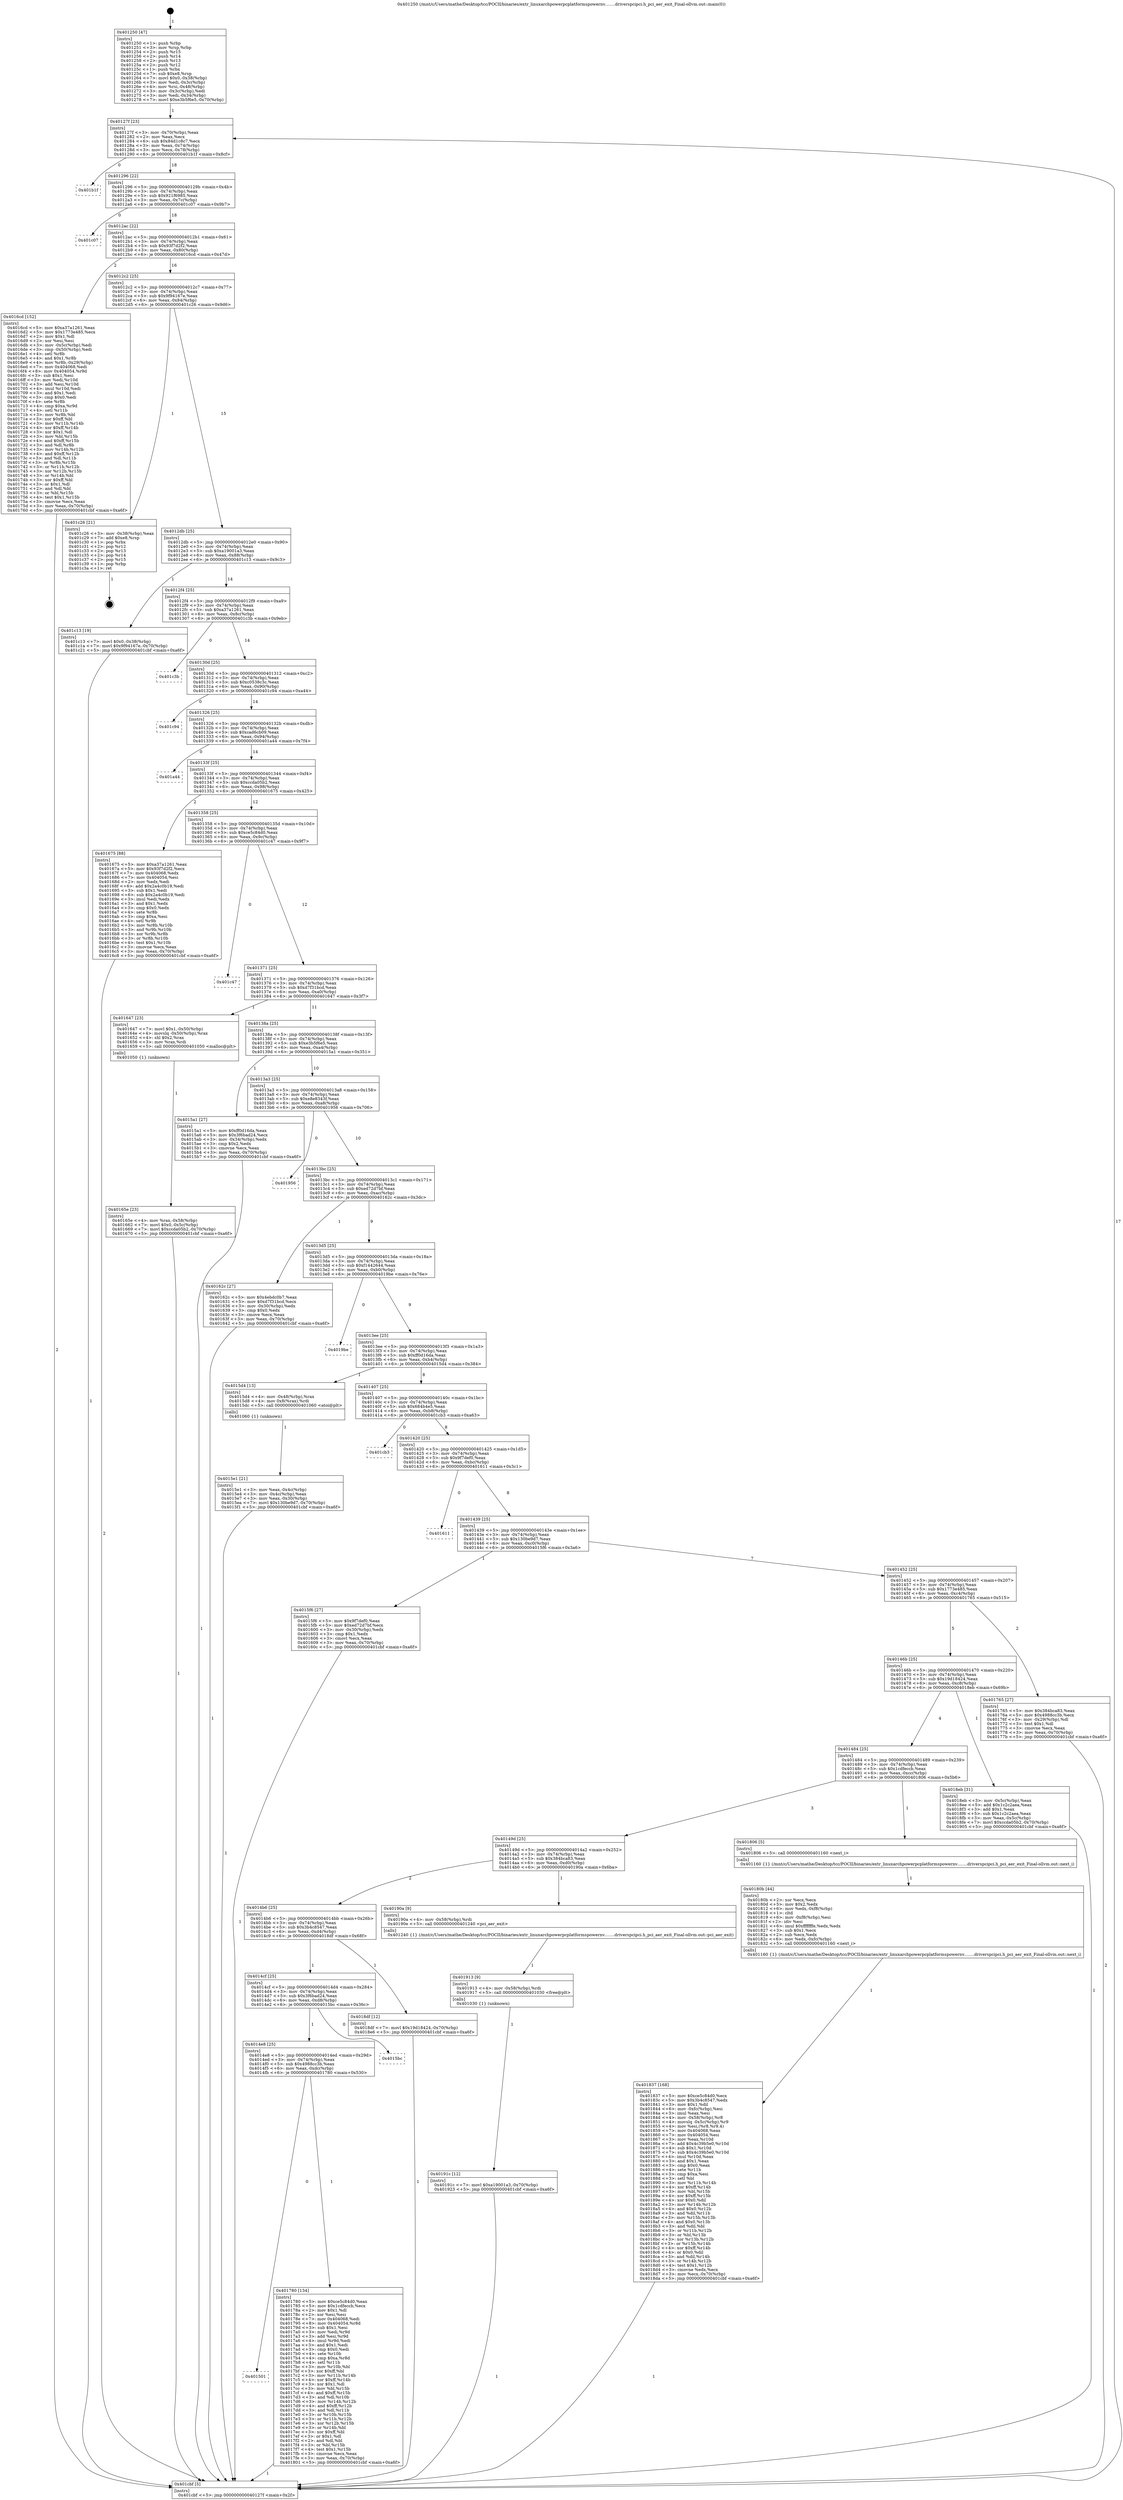 digraph "0x401250" {
  label = "0x401250 (/mnt/c/Users/mathe/Desktop/tcc/POCII/binaries/extr_linuxarchpowerpcplatformspowernv........driverspcipci.h_pci_aer_exit_Final-ollvm.out::main(0))"
  labelloc = "t"
  node[shape=record]

  Entry [label="",width=0.3,height=0.3,shape=circle,fillcolor=black,style=filled]
  "0x40127f" [label="{
     0x40127f [23]\l
     | [instrs]\l
     &nbsp;&nbsp;0x40127f \<+3\>: mov -0x70(%rbp),%eax\l
     &nbsp;&nbsp;0x401282 \<+2\>: mov %eax,%ecx\l
     &nbsp;&nbsp;0x401284 \<+6\>: sub $0x84d1c8c7,%ecx\l
     &nbsp;&nbsp;0x40128a \<+3\>: mov %eax,-0x74(%rbp)\l
     &nbsp;&nbsp;0x40128d \<+3\>: mov %ecx,-0x78(%rbp)\l
     &nbsp;&nbsp;0x401290 \<+6\>: je 0000000000401b1f \<main+0x8cf\>\l
  }"]
  "0x401b1f" [label="{
     0x401b1f\l
  }", style=dashed]
  "0x401296" [label="{
     0x401296 [22]\l
     | [instrs]\l
     &nbsp;&nbsp;0x401296 \<+5\>: jmp 000000000040129b \<main+0x4b\>\l
     &nbsp;&nbsp;0x40129b \<+3\>: mov -0x74(%rbp),%eax\l
     &nbsp;&nbsp;0x40129e \<+5\>: sub $0x921f6985,%eax\l
     &nbsp;&nbsp;0x4012a3 \<+3\>: mov %eax,-0x7c(%rbp)\l
     &nbsp;&nbsp;0x4012a6 \<+6\>: je 0000000000401c07 \<main+0x9b7\>\l
  }"]
  Exit [label="",width=0.3,height=0.3,shape=circle,fillcolor=black,style=filled,peripheries=2]
  "0x401c07" [label="{
     0x401c07\l
  }", style=dashed]
  "0x4012ac" [label="{
     0x4012ac [22]\l
     | [instrs]\l
     &nbsp;&nbsp;0x4012ac \<+5\>: jmp 00000000004012b1 \<main+0x61\>\l
     &nbsp;&nbsp;0x4012b1 \<+3\>: mov -0x74(%rbp),%eax\l
     &nbsp;&nbsp;0x4012b4 \<+5\>: sub $0x93f7d2f2,%eax\l
     &nbsp;&nbsp;0x4012b9 \<+3\>: mov %eax,-0x80(%rbp)\l
     &nbsp;&nbsp;0x4012bc \<+6\>: je 00000000004016cd \<main+0x47d\>\l
  }"]
  "0x40191c" [label="{
     0x40191c [12]\l
     | [instrs]\l
     &nbsp;&nbsp;0x40191c \<+7\>: movl $0xa19001a3,-0x70(%rbp)\l
     &nbsp;&nbsp;0x401923 \<+5\>: jmp 0000000000401cbf \<main+0xa6f\>\l
  }"]
  "0x4016cd" [label="{
     0x4016cd [152]\l
     | [instrs]\l
     &nbsp;&nbsp;0x4016cd \<+5\>: mov $0xa37a1261,%eax\l
     &nbsp;&nbsp;0x4016d2 \<+5\>: mov $0x1773e485,%ecx\l
     &nbsp;&nbsp;0x4016d7 \<+2\>: mov $0x1,%dl\l
     &nbsp;&nbsp;0x4016d9 \<+2\>: xor %esi,%esi\l
     &nbsp;&nbsp;0x4016db \<+3\>: mov -0x5c(%rbp),%edi\l
     &nbsp;&nbsp;0x4016de \<+3\>: cmp -0x50(%rbp),%edi\l
     &nbsp;&nbsp;0x4016e1 \<+4\>: setl %r8b\l
     &nbsp;&nbsp;0x4016e5 \<+4\>: and $0x1,%r8b\l
     &nbsp;&nbsp;0x4016e9 \<+4\>: mov %r8b,-0x29(%rbp)\l
     &nbsp;&nbsp;0x4016ed \<+7\>: mov 0x404068,%edi\l
     &nbsp;&nbsp;0x4016f4 \<+8\>: mov 0x404054,%r9d\l
     &nbsp;&nbsp;0x4016fc \<+3\>: sub $0x1,%esi\l
     &nbsp;&nbsp;0x4016ff \<+3\>: mov %edi,%r10d\l
     &nbsp;&nbsp;0x401702 \<+3\>: add %esi,%r10d\l
     &nbsp;&nbsp;0x401705 \<+4\>: imul %r10d,%edi\l
     &nbsp;&nbsp;0x401709 \<+3\>: and $0x1,%edi\l
     &nbsp;&nbsp;0x40170c \<+3\>: cmp $0x0,%edi\l
     &nbsp;&nbsp;0x40170f \<+4\>: sete %r8b\l
     &nbsp;&nbsp;0x401713 \<+4\>: cmp $0xa,%r9d\l
     &nbsp;&nbsp;0x401717 \<+4\>: setl %r11b\l
     &nbsp;&nbsp;0x40171b \<+3\>: mov %r8b,%bl\l
     &nbsp;&nbsp;0x40171e \<+3\>: xor $0xff,%bl\l
     &nbsp;&nbsp;0x401721 \<+3\>: mov %r11b,%r14b\l
     &nbsp;&nbsp;0x401724 \<+4\>: xor $0xff,%r14b\l
     &nbsp;&nbsp;0x401728 \<+3\>: xor $0x1,%dl\l
     &nbsp;&nbsp;0x40172b \<+3\>: mov %bl,%r15b\l
     &nbsp;&nbsp;0x40172e \<+4\>: and $0xff,%r15b\l
     &nbsp;&nbsp;0x401732 \<+3\>: and %dl,%r8b\l
     &nbsp;&nbsp;0x401735 \<+3\>: mov %r14b,%r12b\l
     &nbsp;&nbsp;0x401738 \<+4\>: and $0xff,%r12b\l
     &nbsp;&nbsp;0x40173c \<+3\>: and %dl,%r11b\l
     &nbsp;&nbsp;0x40173f \<+3\>: or %r8b,%r15b\l
     &nbsp;&nbsp;0x401742 \<+3\>: or %r11b,%r12b\l
     &nbsp;&nbsp;0x401745 \<+3\>: xor %r12b,%r15b\l
     &nbsp;&nbsp;0x401748 \<+3\>: or %r14b,%bl\l
     &nbsp;&nbsp;0x40174b \<+3\>: xor $0xff,%bl\l
     &nbsp;&nbsp;0x40174e \<+3\>: or $0x1,%dl\l
     &nbsp;&nbsp;0x401751 \<+2\>: and %dl,%bl\l
     &nbsp;&nbsp;0x401753 \<+3\>: or %bl,%r15b\l
     &nbsp;&nbsp;0x401756 \<+4\>: test $0x1,%r15b\l
     &nbsp;&nbsp;0x40175a \<+3\>: cmovne %ecx,%eax\l
     &nbsp;&nbsp;0x40175d \<+3\>: mov %eax,-0x70(%rbp)\l
     &nbsp;&nbsp;0x401760 \<+5\>: jmp 0000000000401cbf \<main+0xa6f\>\l
  }"]
  "0x4012c2" [label="{
     0x4012c2 [25]\l
     | [instrs]\l
     &nbsp;&nbsp;0x4012c2 \<+5\>: jmp 00000000004012c7 \<main+0x77\>\l
     &nbsp;&nbsp;0x4012c7 \<+3\>: mov -0x74(%rbp),%eax\l
     &nbsp;&nbsp;0x4012ca \<+5\>: sub $0x9f94167e,%eax\l
     &nbsp;&nbsp;0x4012cf \<+6\>: mov %eax,-0x84(%rbp)\l
     &nbsp;&nbsp;0x4012d5 \<+6\>: je 0000000000401c26 \<main+0x9d6\>\l
  }"]
  "0x401913" [label="{
     0x401913 [9]\l
     | [instrs]\l
     &nbsp;&nbsp;0x401913 \<+4\>: mov -0x58(%rbp),%rdi\l
     &nbsp;&nbsp;0x401917 \<+5\>: call 0000000000401030 \<free@plt\>\l
     | [calls]\l
     &nbsp;&nbsp;0x401030 \{1\} (unknown)\l
  }"]
  "0x401c26" [label="{
     0x401c26 [21]\l
     | [instrs]\l
     &nbsp;&nbsp;0x401c26 \<+3\>: mov -0x38(%rbp),%eax\l
     &nbsp;&nbsp;0x401c29 \<+7\>: add $0xe8,%rsp\l
     &nbsp;&nbsp;0x401c30 \<+1\>: pop %rbx\l
     &nbsp;&nbsp;0x401c31 \<+2\>: pop %r12\l
     &nbsp;&nbsp;0x401c33 \<+2\>: pop %r13\l
     &nbsp;&nbsp;0x401c35 \<+2\>: pop %r14\l
     &nbsp;&nbsp;0x401c37 \<+2\>: pop %r15\l
     &nbsp;&nbsp;0x401c39 \<+1\>: pop %rbp\l
     &nbsp;&nbsp;0x401c3a \<+1\>: ret\l
  }"]
  "0x4012db" [label="{
     0x4012db [25]\l
     | [instrs]\l
     &nbsp;&nbsp;0x4012db \<+5\>: jmp 00000000004012e0 \<main+0x90\>\l
     &nbsp;&nbsp;0x4012e0 \<+3\>: mov -0x74(%rbp),%eax\l
     &nbsp;&nbsp;0x4012e3 \<+5\>: sub $0xa19001a3,%eax\l
     &nbsp;&nbsp;0x4012e8 \<+6\>: mov %eax,-0x88(%rbp)\l
     &nbsp;&nbsp;0x4012ee \<+6\>: je 0000000000401c13 \<main+0x9c3\>\l
  }"]
  "0x401837" [label="{
     0x401837 [168]\l
     | [instrs]\l
     &nbsp;&nbsp;0x401837 \<+5\>: mov $0xce5c84d0,%ecx\l
     &nbsp;&nbsp;0x40183c \<+5\>: mov $0x3b4c8547,%edx\l
     &nbsp;&nbsp;0x401841 \<+3\>: mov $0x1,%dil\l
     &nbsp;&nbsp;0x401844 \<+6\>: mov -0xfc(%rbp),%esi\l
     &nbsp;&nbsp;0x40184a \<+3\>: imul %eax,%esi\l
     &nbsp;&nbsp;0x40184d \<+4\>: mov -0x58(%rbp),%r8\l
     &nbsp;&nbsp;0x401851 \<+4\>: movslq -0x5c(%rbp),%r9\l
     &nbsp;&nbsp;0x401855 \<+4\>: mov %esi,(%r8,%r9,4)\l
     &nbsp;&nbsp;0x401859 \<+7\>: mov 0x404068,%eax\l
     &nbsp;&nbsp;0x401860 \<+7\>: mov 0x404054,%esi\l
     &nbsp;&nbsp;0x401867 \<+3\>: mov %eax,%r10d\l
     &nbsp;&nbsp;0x40186a \<+7\>: add $0x4c39b5e0,%r10d\l
     &nbsp;&nbsp;0x401871 \<+4\>: sub $0x1,%r10d\l
     &nbsp;&nbsp;0x401875 \<+7\>: sub $0x4c39b5e0,%r10d\l
     &nbsp;&nbsp;0x40187c \<+4\>: imul %r10d,%eax\l
     &nbsp;&nbsp;0x401880 \<+3\>: and $0x1,%eax\l
     &nbsp;&nbsp;0x401883 \<+3\>: cmp $0x0,%eax\l
     &nbsp;&nbsp;0x401886 \<+4\>: sete %r11b\l
     &nbsp;&nbsp;0x40188a \<+3\>: cmp $0xa,%esi\l
     &nbsp;&nbsp;0x40188d \<+3\>: setl %bl\l
     &nbsp;&nbsp;0x401890 \<+3\>: mov %r11b,%r14b\l
     &nbsp;&nbsp;0x401893 \<+4\>: xor $0xff,%r14b\l
     &nbsp;&nbsp;0x401897 \<+3\>: mov %bl,%r15b\l
     &nbsp;&nbsp;0x40189a \<+4\>: xor $0xff,%r15b\l
     &nbsp;&nbsp;0x40189e \<+4\>: xor $0x0,%dil\l
     &nbsp;&nbsp;0x4018a2 \<+3\>: mov %r14b,%r12b\l
     &nbsp;&nbsp;0x4018a5 \<+4\>: and $0x0,%r12b\l
     &nbsp;&nbsp;0x4018a9 \<+3\>: and %dil,%r11b\l
     &nbsp;&nbsp;0x4018ac \<+3\>: mov %r15b,%r13b\l
     &nbsp;&nbsp;0x4018af \<+4\>: and $0x0,%r13b\l
     &nbsp;&nbsp;0x4018b3 \<+3\>: and %dil,%bl\l
     &nbsp;&nbsp;0x4018b6 \<+3\>: or %r11b,%r12b\l
     &nbsp;&nbsp;0x4018b9 \<+3\>: or %bl,%r13b\l
     &nbsp;&nbsp;0x4018bc \<+3\>: xor %r13b,%r12b\l
     &nbsp;&nbsp;0x4018bf \<+3\>: or %r15b,%r14b\l
     &nbsp;&nbsp;0x4018c2 \<+4\>: xor $0xff,%r14b\l
     &nbsp;&nbsp;0x4018c6 \<+4\>: or $0x0,%dil\l
     &nbsp;&nbsp;0x4018ca \<+3\>: and %dil,%r14b\l
     &nbsp;&nbsp;0x4018cd \<+3\>: or %r14b,%r12b\l
     &nbsp;&nbsp;0x4018d0 \<+4\>: test $0x1,%r12b\l
     &nbsp;&nbsp;0x4018d4 \<+3\>: cmovne %edx,%ecx\l
     &nbsp;&nbsp;0x4018d7 \<+3\>: mov %ecx,-0x70(%rbp)\l
     &nbsp;&nbsp;0x4018da \<+5\>: jmp 0000000000401cbf \<main+0xa6f\>\l
  }"]
  "0x401c13" [label="{
     0x401c13 [19]\l
     | [instrs]\l
     &nbsp;&nbsp;0x401c13 \<+7\>: movl $0x0,-0x38(%rbp)\l
     &nbsp;&nbsp;0x401c1a \<+7\>: movl $0x9f94167e,-0x70(%rbp)\l
     &nbsp;&nbsp;0x401c21 \<+5\>: jmp 0000000000401cbf \<main+0xa6f\>\l
  }"]
  "0x4012f4" [label="{
     0x4012f4 [25]\l
     | [instrs]\l
     &nbsp;&nbsp;0x4012f4 \<+5\>: jmp 00000000004012f9 \<main+0xa9\>\l
     &nbsp;&nbsp;0x4012f9 \<+3\>: mov -0x74(%rbp),%eax\l
     &nbsp;&nbsp;0x4012fc \<+5\>: sub $0xa37a1261,%eax\l
     &nbsp;&nbsp;0x401301 \<+6\>: mov %eax,-0x8c(%rbp)\l
     &nbsp;&nbsp;0x401307 \<+6\>: je 0000000000401c3b \<main+0x9eb\>\l
  }"]
  "0x40180b" [label="{
     0x40180b [44]\l
     | [instrs]\l
     &nbsp;&nbsp;0x40180b \<+2\>: xor %ecx,%ecx\l
     &nbsp;&nbsp;0x40180d \<+5\>: mov $0x2,%edx\l
     &nbsp;&nbsp;0x401812 \<+6\>: mov %edx,-0xf8(%rbp)\l
     &nbsp;&nbsp;0x401818 \<+1\>: cltd\l
     &nbsp;&nbsp;0x401819 \<+6\>: mov -0xf8(%rbp),%esi\l
     &nbsp;&nbsp;0x40181f \<+2\>: idiv %esi\l
     &nbsp;&nbsp;0x401821 \<+6\>: imul $0xfffffffe,%edx,%edx\l
     &nbsp;&nbsp;0x401827 \<+3\>: sub $0x1,%ecx\l
     &nbsp;&nbsp;0x40182a \<+2\>: sub %ecx,%edx\l
     &nbsp;&nbsp;0x40182c \<+6\>: mov %edx,-0xfc(%rbp)\l
     &nbsp;&nbsp;0x401832 \<+5\>: call 0000000000401160 \<next_i\>\l
     | [calls]\l
     &nbsp;&nbsp;0x401160 \{1\} (/mnt/c/Users/mathe/Desktop/tcc/POCII/binaries/extr_linuxarchpowerpcplatformspowernv........driverspcipci.h_pci_aer_exit_Final-ollvm.out::next_i)\l
  }"]
  "0x401c3b" [label="{
     0x401c3b\l
  }", style=dashed]
  "0x40130d" [label="{
     0x40130d [25]\l
     | [instrs]\l
     &nbsp;&nbsp;0x40130d \<+5\>: jmp 0000000000401312 \<main+0xc2\>\l
     &nbsp;&nbsp;0x401312 \<+3\>: mov -0x74(%rbp),%eax\l
     &nbsp;&nbsp;0x401315 \<+5\>: sub $0xc0538c3c,%eax\l
     &nbsp;&nbsp;0x40131a \<+6\>: mov %eax,-0x90(%rbp)\l
     &nbsp;&nbsp;0x401320 \<+6\>: je 0000000000401c94 \<main+0xa44\>\l
  }"]
  "0x401501" [label="{
     0x401501\l
  }", style=dashed]
  "0x401c94" [label="{
     0x401c94\l
  }", style=dashed]
  "0x401326" [label="{
     0x401326 [25]\l
     | [instrs]\l
     &nbsp;&nbsp;0x401326 \<+5\>: jmp 000000000040132b \<main+0xdb\>\l
     &nbsp;&nbsp;0x40132b \<+3\>: mov -0x74(%rbp),%eax\l
     &nbsp;&nbsp;0x40132e \<+5\>: sub $0xcad6cb09,%eax\l
     &nbsp;&nbsp;0x401333 \<+6\>: mov %eax,-0x94(%rbp)\l
     &nbsp;&nbsp;0x401339 \<+6\>: je 0000000000401a44 \<main+0x7f4\>\l
  }"]
  "0x401780" [label="{
     0x401780 [134]\l
     | [instrs]\l
     &nbsp;&nbsp;0x401780 \<+5\>: mov $0xce5c84d0,%eax\l
     &nbsp;&nbsp;0x401785 \<+5\>: mov $0x1cdfeccb,%ecx\l
     &nbsp;&nbsp;0x40178a \<+2\>: mov $0x1,%dl\l
     &nbsp;&nbsp;0x40178c \<+2\>: xor %esi,%esi\l
     &nbsp;&nbsp;0x40178e \<+7\>: mov 0x404068,%edi\l
     &nbsp;&nbsp;0x401795 \<+8\>: mov 0x404054,%r8d\l
     &nbsp;&nbsp;0x40179d \<+3\>: sub $0x1,%esi\l
     &nbsp;&nbsp;0x4017a0 \<+3\>: mov %edi,%r9d\l
     &nbsp;&nbsp;0x4017a3 \<+3\>: add %esi,%r9d\l
     &nbsp;&nbsp;0x4017a6 \<+4\>: imul %r9d,%edi\l
     &nbsp;&nbsp;0x4017aa \<+3\>: and $0x1,%edi\l
     &nbsp;&nbsp;0x4017ad \<+3\>: cmp $0x0,%edi\l
     &nbsp;&nbsp;0x4017b0 \<+4\>: sete %r10b\l
     &nbsp;&nbsp;0x4017b4 \<+4\>: cmp $0xa,%r8d\l
     &nbsp;&nbsp;0x4017b8 \<+4\>: setl %r11b\l
     &nbsp;&nbsp;0x4017bc \<+3\>: mov %r10b,%bl\l
     &nbsp;&nbsp;0x4017bf \<+3\>: xor $0xff,%bl\l
     &nbsp;&nbsp;0x4017c2 \<+3\>: mov %r11b,%r14b\l
     &nbsp;&nbsp;0x4017c5 \<+4\>: xor $0xff,%r14b\l
     &nbsp;&nbsp;0x4017c9 \<+3\>: xor $0x1,%dl\l
     &nbsp;&nbsp;0x4017cc \<+3\>: mov %bl,%r15b\l
     &nbsp;&nbsp;0x4017cf \<+4\>: and $0xff,%r15b\l
     &nbsp;&nbsp;0x4017d3 \<+3\>: and %dl,%r10b\l
     &nbsp;&nbsp;0x4017d6 \<+3\>: mov %r14b,%r12b\l
     &nbsp;&nbsp;0x4017d9 \<+4\>: and $0xff,%r12b\l
     &nbsp;&nbsp;0x4017dd \<+3\>: and %dl,%r11b\l
     &nbsp;&nbsp;0x4017e0 \<+3\>: or %r10b,%r15b\l
     &nbsp;&nbsp;0x4017e3 \<+3\>: or %r11b,%r12b\l
     &nbsp;&nbsp;0x4017e6 \<+3\>: xor %r12b,%r15b\l
     &nbsp;&nbsp;0x4017e9 \<+3\>: or %r14b,%bl\l
     &nbsp;&nbsp;0x4017ec \<+3\>: xor $0xff,%bl\l
     &nbsp;&nbsp;0x4017ef \<+3\>: or $0x1,%dl\l
     &nbsp;&nbsp;0x4017f2 \<+2\>: and %dl,%bl\l
     &nbsp;&nbsp;0x4017f4 \<+3\>: or %bl,%r15b\l
     &nbsp;&nbsp;0x4017f7 \<+4\>: test $0x1,%r15b\l
     &nbsp;&nbsp;0x4017fb \<+3\>: cmovne %ecx,%eax\l
     &nbsp;&nbsp;0x4017fe \<+3\>: mov %eax,-0x70(%rbp)\l
     &nbsp;&nbsp;0x401801 \<+5\>: jmp 0000000000401cbf \<main+0xa6f\>\l
  }"]
  "0x401a44" [label="{
     0x401a44\l
  }", style=dashed]
  "0x40133f" [label="{
     0x40133f [25]\l
     | [instrs]\l
     &nbsp;&nbsp;0x40133f \<+5\>: jmp 0000000000401344 \<main+0xf4\>\l
     &nbsp;&nbsp;0x401344 \<+3\>: mov -0x74(%rbp),%eax\l
     &nbsp;&nbsp;0x401347 \<+5\>: sub $0xccda05b2,%eax\l
     &nbsp;&nbsp;0x40134c \<+6\>: mov %eax,-0x98(%rbp)\l
     &nbsp;&nbsp;0x401352 \<+6\>: je 0000000000401675 \<main+0x425\>\l
  }"]
  "0x4014e8" [label="{
     0x4014e8 [25]\l
     | [instrs]\l
     &nbsp;&nbsp;0x4014e8 \<+5\>: jmp 00000000004014ed \<main+0x29d\>\l
     &nbsp;&nbsp;0x4014ed \<+3\>: mov -0x74(%rbp),%eax\l
     &nbsp;&nbsp;0x4014f0 \<+5\>: sub $0x4988cc3b,%eax\l
     &nbsp;&nbsp;0x4014f5 \<+6\>: mov %eax,-0xdc(%rbp)\l
     &nbsp;&nbsp;0x4014fb \<+6\>: je 0000000000401780 \<main+0x530\>\l
  }"]
  "0x401675" [label="{
     0x401675 [88]\l
     | [instrs]\l
     &nbsp;&nbsp;0x401675 \<+5\>: mov $0xa37a1261,%eax\l
     &nbsp;&nbsp;0x40167a \<+5\>: mov $0x93f7d2f2,%ecx\l
     &nbsp;&nbsp;0x40167f \<+7\>: mov 0x404068,%edx\l
     &nbsp;&nbsp;0x401686 \<+7\>: mov 0x404054,%esi\l
     &nbsp;&nbsp;0x40168d \<+2\>: mov %edx,%edi\l
     &nbsp;&nbsp;0x40168f \<+6\>: add $0x2a4c0b19,%edi\l
     &nbsp;&nbsp;0x401695 \<+3\>: sub $0x1,%edi\l
     &nbsp;&nbsp;0x401698 \<+6\>: sub $0x2a4c0b19,%edi\l
     &nbsp;&nbsp;0x40169e \<+3\>: imul %edi,%edx\l
     &nbsp;&nbsp;0x4016a1 \<+3\>: and $0x1,%edx\l
     &nbsp;&nbsp;0x4016a4 \<+3\>: cmp $0x0,%edx\l
     &nbsp;&nbsp;0x4016a7 \<+4\>: sete %r8b\l
     &nbsp;&nbsp;0x4016ab \<+3\>: cmp $0xa,%esi\l
     &nbsp;&nbsp;0x4016ae \<+4\>: setl %r9b\l
     &nbsp;&nbsp;0x4016b2 \<+3\>: mov %r8b,%r10b\l
     &nbsp;&nbsp;0x4016b5 \<+3\>: and %r9b,%r10b\l
     &nbsp;&nbsp;0x4016b8 \<+3\>: xor %r9b,%r8b\l
     &nbsp;&nbsp;0x4016bb \<+3\>: or %r8b,%r10b\l
     &nbsp;&nbsp;0x4016be \<+4\>: test $0x1,%r10b\l
     &nbsp;&nbsp;0x4016c2 \<+3\>: cmovne %ecx,%eax\l
     &nbsp;&nbsp;0x4016c5 \<+3\>: mov %eax,-0x70(%rbp)\l
     &nbsp;&nbsp;0x4016c8 \<+5\>: jmp 0000000000401cbf \<main+0xa6f\>\l
  }"]
  "0x401358" [label="{
     0x401358 [25]\l
     | [instrs]\l
     &nbsp;&nbsp;0x401358 \<+5\>: jmp 000000000040135d \<main+0x10d\>\l
     &nbsp;&nbsp;0x40135d \<+3\>: mov -0x74(%rbp),%eax\l
     &nbsp;&nbsp;0x401360 \<+5\>: sub $0xce5c84d0,%eax\l
     &nbsp;&nbsp;0x401365 \<+6\>: mov %eax,-0x9c(%rbp)\l
     &nbsp;&nbsp;0x40136b \<+6\>: je 0000000000401c47 \<main+0x9f7\>\l
  }"]
  "0x4015bc" [label="{
     0x4015bc\l
  }", style=dashed]
  "0x401c47" [label="{
     0x401c47\l
  }", style=dashed]
  "0x401371" [label="{
     0x401371 [25]\l
     | [instrs]\l
     &nbsp;&nbsp;0x401371 \<+5\>: jmp 0000000000401376 \<main+0x126\>\l
     &nbsp;&nbsp;0x401376 \<+3\>: mov -0x74(%rbp),%eax\l
     &nbsp;&nbsp;0x401379 \<+5\>: sub $0xd7f31bcd,%eax\l
     &nbsp;&nbsp;0x40137e \<+6\>: mov %eax,-0xa0(%rbp)\l
     &nbsp;&nbsp;0x401384 \<+6\>: je 0000000000401647 \<main+0x3f7\>\l
  }"]
  "0x4014cf" [label="{
     0x4014cf [25]\l
     | [instrs]\l
     &nbsp;&nbsp;0x4014cf \<+5\>: jmp 00000000004014d4 \<main+0x284\>\l
     &nbsp;&nbsp;0x4014d4 \<+3\>: mov -0x74(%rbp),%eax\l
     &nbsp;&nbsp;0x4014d7 \<+5\>: sub $0x3f6bad24,%eax\l
     &nbsp;&nbsp;0x4014dc \<+6\>: mov %eax,-0xd8(%rbp)\l
     &nbsp;&nbsp;0x4014e2 \<+6\>: je 00000000004015bc \<main+0x36c\>\l
  }"]
  "0x401647" [label="{
     0x401647 [23]\l
     | [instrs]\l
     &nbsp;&nbsp;0x401647 \<+7\>: movl $0x1,-0x50(%rbp)\l
     &nbsp;&nbsp;0x40164e \<+4\>: movslq -0x50(%rbp),%rax\l
     &nbsp;&nbsp;0x401652 \<+4\>: shl $0x2,%rax\l
     &nbsp;&nbsp;0x401656 \<+3\>: mov %rax,%rdi\l
     &nbsp;&nbsp;0x401659 \<+5\>: call 0000000000401050 \<malloc@plt\>\l
     | [calls]\l
     &nbsp;&nbsp;0x401050 \{1\} (unknown)\l
  }"]
  "0x40138a" [label="{
     0x40138a [25]\l
     | [instrs]\l
     &nbsp;&nbsp;0x40138a \<+5\>: jmp 000000000040138f \<main+0x13f\>\l
     &nbsp;&nbsp;0x40138f \<+3\>: mov -0x74(%rbp),%eax\l
     &nbsp;&nbsp;0x401392 \<+5\>: sub $0xe3b5f6e5,%eax\l
     &nbsp;&nbsp;0x401397 \<+6\>: mov %eax,-0xa4(%rbp)\l
     &nbsp;&nbsp;0x40139d \<+6\>: je 00000000004015a1 \<main+0x351\>\l
  }"]
  "0x4018df" [label="{
     0x4018df [12]\l
     | [instrs]\l
     &nbsp;&nbsp;0x4018df \<+7\>: movl $0x19d18424,-0x70(%rbp)\l
     &nbsp;&nbsp;0x4018e6 \<+5\>: jmp 0000000000401cbf \<main+0xa6f\>\l
  }"]
  "0x4015a1" [label="{
     0x4015a1 [27]\l
     | [instrs]\l
     &nbsp;&nbsp;0x4015a1 \<+5\>: mov $0xff0d16da,%eax\l
     &nbsp;&nbsp;0x4015a6 \<+5\>: mov $0x3f6bad24,%ecx\l
     &nbsp;&nbsp;0x4015ab \<+3\>: mov -0x34(%rbp),%edx\l
     &nbsp;&nbsp;0x4015ae \<+3\>: cmp $0x2,%edx\l
     &nbsp;&nbsp;0x4015b1 \<+3\>: cmovne %ecx,%eax\l
     &nbsp;&nbsp;0x4015b4 \<+3\>: mov %eax,-0x70(%rbp)\l
     &nbsp;&nbsp;0x4015b7 \<+5\>: jmp 0000000000401cbf \<main+0xa6f\>\l
  }"]
  "0x4013a3" [label="{
     0x4013a3 [25]\l
     | [instrs]\l
     &nbsp;&nbsp;0x4013a3 \<+5\>: jmp 00000000004013a8 \<main+0x158\>\l
     &nbsp;&nbsp;0x4013a8 \<+3\>: mov -0x74(%rbp),%eax\l
     &nbsp;&nbsp;0x4013ab \<+5\>: sub $0xe8e8343f,%eax\l
     &nbsp;&nbsp;0x4013b0 \<+6\>: mov %eax,-0xa8(%rbp)\l
     &nbsp;&nbsp;0x4013b6 \<+6\>: je 0000000000401956 \<main+0x706\>\l
  }"]
  "0x401cbf" [label="{
     0x401cbf [5]\l
     | [instrs]\l
     &nbsp;&nbsp;0x401cbf \<+5\>: jmp 000000000040127f \<main+0x2f\>\l
  }"]
  "0x401250" [label="{
     0x401250 [47]\l
     | [instrs]\l
     &nbsp;&nbsp;0x401250 \<+1\>: push %rbp\l
     &nbsp;&nbsp;0x401251 \<+3\>: mov %rsp,%rbp\l
     &nbsp;&nbsp;0x401254 \<+2\>: push %r15\l
     &nbsp;&nbsp;0x401256 \<+2\>: push %r14\l
     &nbsp;&nbsp;0x401258 \<+2\>: push %r13\l
     &nbsp;&nbsp;0x40125a \<+2\>: push %r12\l
     &nbsp;&nbsp;0x40125c \<+1\>: push %rbx\l
     &nbsp;&nbsp;0x40125d \<+7\>: sub $0xe8,%rsp\l
     &nbsp;&nbsp;0x401264 \<+7\>: movl $0x0,-0x38(%rbp)\l
     &nbsp;&nbsp;0x40126b \<+3\>: mov %edi,-0x3c(%rbp)\l
     &nbsp;&nbsp;0x40126e \<+4\>: mov %rsi,-0x48(%rbp)\l
     &nbsp;&nbsp;0x401272 \<+3\>: mov -0x3c(%rbp),%edi\l
     &nbsp;&nbsp;0x401275 \<+3\>: mov %edi,-0x34(%rbp)\l
     &nbsp;&nbsp;0x401278 \<+7\>: movl $0xe3b5f6e5,-0x70(%rbp)\l
  }"]
  "0x4014b6" [label="{
     0x4014b6 [25]\l
     | [instrs]\l
     &nbsp;&nbsp;0x4014b6 \<+5\>: jmp 00000000004014bb \<main+0x26b\>\l
     &nbsp;&nbsp;0x4014bb \<+3\>: mov -0x74(%rbp),%eax\l
     &nbsp;&nbsp;0x4014be \<+5\>: sub $0x3b4c8547,%eax\l
     &nbsp;&nbsp;0x4014c3 \<+6\>: mov %eax,-0xd4(%rbp)\l
     &nbsp;&nbsp;0x4014c9 \<+6\>: je 00000000004018df \<main+0x68f\>\l
  }"]
  "0x401956" [label="{
     0x401956\l
  }", style=dashed]
  "0x4013bc" [label="{
     0x4013bc [25]\l
     | [instrs]\l
     &nbsp;&nbsp;0x4013bc \<+5\>: jmp 00000000004013c1 \<main+0x171\>\l
     &nbsp;&nbsp;0x4013c1 \<+3\>: mov -0x74(%rbp),%eax\l
     &nbsp;&nbsp;0x4013c4 \<+5\>: sub $0xed72d7bf,%eax\l
     &nbsp;&nbsp;0x4013c9 \<+6\>: mov %eax,-0xac(%rbp)\l
     &nbsp;&nbsp;0x4013cf \<+6\>: je 000000000040162c \<main+0x3dc\>\l
  }"]
  "0x40190a" [label="{
     0x40190a [9]\l
     | [instrs]\l
     &nbsp;&nbsp;0x40190a \<+4\>: mov -0x58(%rbp),%rdi\l
     &nbsp;&nbsp;0x40190e \<+5\>: call 0000000000401240 \<pci_aer_exit\>\l
     | [calls]\l
     &nbsp;&nbsp;0x401240 \{1\} (/mnt/c/Users/mathe/Desktop/tcc/POCII/binaries/extr_linuxarchpowerpcplatformspowernv........driverspcipci.h_pci_aer_exit_Final-ollvm.out::pci_aer_exit)\l
  }"]
  "0x40162c" [label="{
     0x40162c [27]\l
     | [instrs]\l
     &nbsp;&nbsp;0x40162c \<+5\>: mov $0x4ebdc0b7,%eax\l
     &nbsp;&nbsp;0x401631 \<+5\>: mov $0xd7f31bcd,%ecx\l
     &nbsp;&nbsp;0x401636 \<+3\>: mov -0x30(%rbp),%edx\l
     &nbsp;&nbsp;0x401639 \<+3\>: cmp $0x0,%edx\l
     &nbsp;&nbsp;0x40163c \<+3\>: cmove %ecx,%eax\l
     &nbsp;&nbsp;0x40163f \<+3\>: mov %eax,-0x70(%rbp)\l
     &nbsp;&nbsp;0x401642 \<+5\>: jmp 0000000000401cbf \<main+0xa6f\>\l
  }"]
  "0x4013d5" [label="{
     0x4013d5 [25]\l
     | [instrs]\l
     &nbsp;&nbsp;0x4013d5 \<+5\>: jmp 00000000004013da \<main+0x18a\>\l
     &nbsp;&nbsp;0x4013da \<+3\>: mov -0x74(%rbp),%eax\l
     &nbsp;&nbsp;0x4013dd \<+5\>: sub $0xf1442644,%eax\l
     &nbsp;&nbsp;0x4013e2 \<+6\>: mov %eax,-0xb0(%rbp)\l
     &nbsp;&nbsp;0x4013e8 \<+6\>: je 00000000004019be \<main+0x76e\>\l
  }"]
  "0x40149d" [label="{
     0x40149d [25]\l
     | [instrs]\l
     &nbsp;&nbsp;0x40149d \<+5\>: jmp 00000000004014a2 \<main+0x252\>\l
     &nbsp;&nbsp;0x4014a2 \<+3\>: mov -0x74(%rbp),%eax\l
     &nbsp;&nbsp;0x4014a5 \<+5\>: sub $0x384bca83,%eax\l
     &nbsp;&nbsp;0x4014aa \<+6\>: mov %eax,-0xd0(%rbp)\l
     &nbsp;&nbsp;0x4014b0 \<+6\>: je 000000000040190a \<main+0x6ba\>\l
  }"]
  "0x4019be" [label="{
     0x4019be\l
  }", style=dashed]
  "0x4013ee" [label="{
     0x4013ee [25]\l
     | [instrs]\l
     &nbsp;&nbsp;0x4013ee \<+5\>: jmp 00000000004013f3 \<main+0x1a3\>\l
     &nbsp;&nbsp;0x4013f3 \<+3\>: mov -0x74(%rbp),%eax\l
     &nbsp;&nbsp;0x4013f6 \<+5\>: sub $0xff0d16da,%eax\l
     &nbsp;&nbsp;0x4013fb \<+6\>: mov %eax,-0xb4(%rbp)\l
     &nbsp;&nbsp;0x401401 \<+6\>: je 00000000004015d4 \<main+0x384\>\l
  }"]
  "0x401806" [label="{
     0x401806 [5]\l
     | [instrs]\l
     &nbsp;&nbsp;0x401806 \<+5\>: call 0000000000401160 \<next_i\>\l
     | [calls]\l
     &nbsp;&nbsp;0x401160 \{1\} (/mnt/c/Users/mathe/Desktop/tcc/POCII/binaries/extr_linuxarchpowerpcplatformspowernv........driverspcipci.h_pci_aer_exit_Final-ollvm.out::next_i)\l
  }"]
  "0x4015d4" [label="{
     0x4015d4 [13]\l
     | [instrs]\l
     &nbsp;&nbsp;0x4015d4 \<+4\>: mov -0x48(%rbp),%rax\l
     &nbsp;&nbsp;0x4015d8 \<+4\>: mov 0x8(%rax),%rdi\l
     &nbsp;&nbsp;0x4015dc \<+5\>: call 0000000000401060 \<atoi@plt\>\l
     | [calls]\l
     &nbsp;&nbsp;0x401060 \{1\} (unknown)\l
  }"]
  "0x401407" [label="{
     0x401407 [25]\l
     | [instrs]\l
     &nbsp;&nbsp;0x401407 \<+5\>: jmp 000000000040140c \<main+0x1bc\>\l
     &nbsp;&nbsp;0x40140c \<+3\>: mov -0x74(%rbp),%eax\l
     &nbsp;&nbsp;0x40140f \<+5\>: sub $0x684b4e5,%eax\l
     &nbsp;&nbsp;0x401414 \<+6\>: mov %eax,-0xb8(%rbp)\l
     &nbsp;&nbsp;0x40141a \<+6\>: je 0000000000401cb3 \<main+0xa63\>\l
  }"]
  "0x4015e1" [label="{
     0x4015e1 [21]\l
     | [instrs]\l
     &nbsp;&nbsp;0x4015e1 \<+3\>: mov %eax,-0x4c(%rbp)\l
     &nbsp;&nbsp;0x4015e4 \<+3\>: mov -0x4c(%rbp),%eax\l
     &nbsp;&nbsp;0x4015e7 \<+3\>: mov %eax,-0x30(%rbp)\l
     &nbsp;&nbsp;0x4015ea \<+7\>: movl $0x130be9d7,-0x70(%rbp)\l
     &nbsp;&nbsp;0x4015f1 \<+5\>: jmp 0000000000401cbf \<main+0xa6f\>\l
  }"]
  "0x401484" [label="{
     0x401484 [25]\l
     | [instrs]\l
     &nbsp;&nbsp;0x401484 \<+5\>: jmp 0000000000401489 \<main+0x239\>\l
     &nbsp;&nbsp;0x401489 \<+3\>: mov -0x74(%rbp),%eax\l
     &nbsp;&nbsp;0x40148c \<+5\>: sub $0x1cdfeccb,%eax\l
     &nbsp;&nbsp;0x401491 \<+6\>: mov %eax,-0xcc(%rbp)\l
     &nbsp;&nbsp;0x401497 \<+6\>: je 0000000000401806 \<main+0x5b6\>\l
  }"]
  "0x401cb3" [label="{
     0x401cb3\l
  }", style=dashed]
  "0x401420" [label="{
     0x401420 [25]\l
     | [instrs]\l
     &nbsp;&nbsp;0x401420 \<+5\>: jmp 0000000000401425 \<main+0x1d5\>\l
     &nbsp;&nbsp;0x401425 \<+3\>: mov -0x74(%rbp),%eax\l
     &nbsp;&nbsp;0x401428 \<+5\>: sub $0x9f7def0,%eax\l
     &nbsp;&nbsp;0x40142d \<+6\>: mov %eax,-0xbc(%rbp)\l
     &nbsp;&nbsp;0x401433 \<+6\>: je 0000000000401611 \<main+0x3c1\>\l
  }"]
  "0x4018eb" [label="{
     0x4018eb [31]\l
     | [instrs]\l
     &nbsp;&nbsp;0x4018eb \<+3\>: mov -0x5c(%rbp),%eax\l
     &nbsp;&nbsp;0x4018ee \<+5\>: add $0x1c2c2aea,%eax\l
     &nbsp;&nbsp;0x4018f3 \<+3\>: add $0x1,%eax\l
     &nbsp;&nbsp;0x4018f6 \<+5\>: sub $0x1c2c2aea,%eax\l
     &nbsp;&nbsp;0x4018fb \<+3\>: mov %eax,-0x5c(%rbp)\l
     &nbsp;&nbsp;0x4018fe \<+7\>: movl $0xccda05b2,-0x70(%rbp)\l
     &nbsp;&nbsp;0x401905 \<+5\>: jmp 0000000000401cbf \<main+0xa6f\>\l
  }"]
  "0x401611" [label="{
     0x401611\l
  }", style=dashed]
  "0x401439" [label="{
     0x401439 [25]\l
     | [instrs]\l
     &nbsp;&nbsp;0x401439 \<+5\>: jmp 000000000040143e \<main+0x1ee\>\l
     &nbsp;&nbsp;0x40143e \<+3\>: mov -0x74(%rbp),%eax\l
     &nbsp;&nbsp;0x401441 \<+5\>: sub $0x130be9d7,%eax\l
     &nbsp;&nbsp;0x401446 \<+6\>: mov %eax,-0xc0(%rbp)\l
     &nbsp;&nbsp;0x40144c \<+6\>: je 00000000004015f6 \<main+0x3a6\>\l
  }"]
  "0x40146b" [label="{
     0x40146b [25]\l
     | [instrs]\l
     &nbsp;&nbsp;0x40146b \<+5\>: jmp 0000000000401470 \<main+0x220\>\l
     &nbsp;&nbsp;0x401470 \<+3\>: mov -0x74(%rbp),%eax\l
     &nbsp;&nbsp;0x401473 \<+5\>: sub $0x19d18424,%eax\l
     &nbsp;&nbsp;0x401478 \<+6\>: mov %eax,-0xc8(%rbp)\l
     &nbsp;&nbsp;0x40147e \<+6\>: je 00000000004018eb \<main+0x69b\>\l
  }"]
  "0x4015f6" [label="{
     0x4015f6 [27]\l
     | [instrs]\l
     &nbsp;&nbsp;0x4015f6 \<+5\>: mov $0x9f7def0,%eax\l
     &nbsp;&nbsp;0x4015fb \<+5\>: mov $0xed72d7bf,%ecx\l
     &nbsp;&nbsp;0x401600 \<+3\>: mov -0x30(%rbp),%edx\l
     &nbsp;&nbsp;0x401603 \<+3\>: cmp $0x1,%edx\l
     &nbsp;&nbsp;0x401606 \<+3\>: cmovl %ecx,%eax\l
     &nbsp;&nbsp;0x401609 \<+3\>: mov %eax,-0x70(%rbp)\l
     &nbsp;&nbsp;0x40160c \<+5\>: jmp 0000000000401cbf \<main+0xa6f\>\l
  }"]
  "0x401452" [label="{
     0x401452 [25]\l
     | [instrs]\l
     &nbsp;&nbsp;0x401452 \<+5\>: jmp 0000000000401457 \<main+0x207\>\l
     &nbsp;&nbsp;0x401457 \<+3\>: mov -0x74(%rbp),%eax\l
     &nbsp;&nbsp;0x40145a \<+5\>: sub $0x1773e485,%eax\l
     &nbsp;&nbsp;0x40145f \<+6\>: mov %eax,-0xc4(%rbp)\l
     &nbsp;&nbsp;0x401465 \<+6\>: je 0000000000401765 \<main+0x515\>\l
  }"]
  "0x40165e" [label="{
     0x40165e [23]\l
     | [instrs]\l
     &nbsp;&nbsp;0x40165e \<+4\>: mov %rax,-0x58(%rbp)\l
     &nbsp;&nbsp;0x401662 \<+7\>: movl $0x0,-0x5c(%rbp)\l
     &nbsp;&nbsp;0x401669 \<+7\>: movl $0xccda05b2,-0x70(%rbp)\l
     &nbsp;&nbsp;0x401670 \<+5\>: jmp 0000000000401cbf \<main+0xa6f\>\l
  }"]
  "0x401765" [label="{
     0x401765 [27]\l
     | [instrs]\l
     &nbsp;&nbsp;0x401765 \<+5\>: mov $0x384bca83,%eax\l
     &nbsp;&nbsp;0x40176a \<+5\>: mov $0x4988cc3b,%ecx\l
     &nbsp;&nbsp;0x40176f \<+3\>: mov -0x29(%rbp),%dl\l
     &nbsp;&nbsp;0x401772 \<+3\>: test $0x1,%dl\l
     &nbsp;&nbsp;0x401775 \<+3\>: cmovne %ecx,%eax\l
     &nbsp;&nbsp;0x401778 \<+3\>: mov %eax,-0x70(%rbp)\l
     &nbsp;&nbsp;0x40177b \<+5\>: jmp 0000000000401cbf \<main+0xa6f\>\l
  }"]
  Entry -> "0x401250" [label=" 1"]
  "0x40127f" -> "0x401b1f" [label=" 0"]
  "0x40127f" -> "0x401296" [label=" 18"]
  "0x401c26" -> Exit [label=" 1"]
  "0x401296" -> "0x401c07" [label=" 0"]
  "0x401296" -> "0x4012ac" [label=" 18"]
  "0x401c13" -> "0x401cbf" [label=" 1"]
  "0x4012ac" -> "0x4016cd" [label=" 2"]
  "0x4012ac" -> "0x4012c2" [label=" 16"]
  "0x40191c" -> "0x401cbf" [label=" 1"]
  "0x4012c2" -> "0x401c26" [label=" 1"]
  "0x4012c2" -> "0x4012db" [label=" 15"]
  "0x401913" -> "0x40191c" [label=" 1"]
  "0x4012db" -> "0x401c13" [label=" 1"]
  "0x4012db" -> "0x4012f4" [label=" 14"]
  "0x40190a" -> "0x401913" [label=" 1"]
  "0x4012f4" -> "0x401c3b" [label=" 0"]
  "0x4012f4" -> "0x40130d" [label=" 14"]
  "0x4018eb" -> "0x401cbf" [label=" 1"]
  "0x40130d" -> "0x401c94" [label=" 0"]
  "0x40130d" -> "0x401326" [label=" 14"]
  "0x4018df" -> "0x401cbf" [label=" 1"]
  "0x401326" -> "0x401a44" [label=" 0"]
  "0x401326" -> "0x40133f" [label=" 14"]
  "0x401837" -> "0x401cbf" [label=" 1"]
  "0x40133f" -> "0x401675" [label=" 2"]
  "0x40133f" -> "0x401358" [label=" 12"]
  "0x401806" -> "0x40180b" [label=" 1"]
  "0x401358" -> "0x401c47" [label=" 0"]
  "0x401358" -> "0x401371" [label=" 12"]
  "0x401780" -> "0x401cbf" [label=" 1"]
  "0x401371" -> "0x401647" [label=" 1"]
  "0x401371" -> "0x40138a" [label=" 11"]
  "0x4014e8" -> "0x401780" [label=" 1"]
  "0x40138a" -> "0x4015a1" [label=" 1"]
  "0x40138a" -> "0x4013a3" [label=" 10"]
  "0x4015a1" -> "0x401cbf" [label=" 1"]
  "0x401250" -> "0x40127f" [label=" 1"]
  "0x401cbf" -> "0x40127f" [label=" 17"]
  "0x40180b" -> "0x401837" [label=" 1"]
  "0x4013a3" -> "0x401956" [label=" 0"]
  "0x4013a3" -> "0x4013bc" [label=" 10"]
  "0x4014cf" -> "0x4015bc" [label=" 0"]
  "0x4013bc" -> "0x40162c" [label=" 1"]
  "0x4013bc" -> "0x4013d5" [label=" 9"]
  "0x4014e8" -> "0x401501" [label=" 0"]
  "0x4013d5" -> "0x4019be" [label=" 0"]
  "0x4013d5" -> "0x4013ee" [label=" 9"]
  "0x4014b6" -> "0x4018df" [label=" 1"]
  "0x4013ee" -> "0x4015d4" [label=" 1"]
  "0x4013ee" -> "0x401407" [label=" 8"]
  "0x4015d4" -> "0x4015e1" [label=" 1"]
  "0x4015e1" -> "0x401cbf" [label=" 1"]
  "0x4014cf" -> "0x4014e8" [label=" 1"]
  "0x401407" -> "0x401cb3" [label=" 0"]
  "0x401407" -> "0x401420" [label=" 8"]
  "0x40149d" -> "0x40190a" [label=" 1"]
  "0x401420" -> "0x401611" [label=" 0"]
  "0x401420" -> "0x401439" [label=" 8"]
  "0x4014b6" -> "0x4014cf" [label=" 1"]
  "0x401439" -> "0x4015f6" [label=" 1"]
  "0x401439" -> "0x401452" [label=" 7"]
  "0x4015f6" -> "0x401cbf" [label=" 1"]
  "0x40162c" -> "0x401cbf" [label=" 1"]
  "0x401647" -> "0x40165e" [label=" 1"]
  "0x40165e" -> "0x401cbf" [label=" 1"]
  "0x401675" -> "0x401cbf" [label=" 2"]
  "0x4016cd" -> "0x401cbf" [label=" 2"]
  "0x401484" -> "0x401806" [label=" 1"]
  "0x401452" -> "0x401765" [label=" 2"]
  "0x401452" -> "0x40146b" [label=" 5"]
  "0x401765" -> "0x401cbf" [label=" 2"]
  "0x401484" -> "0x40149d" [label=" 3"]
  "0x40146b" -> "0x4018eb" [label=" 1"]
  "0x40146b" -> "0x401484" [label=" 4"]
  "0x40149d" -> "0x4014b6" [label=" 2"]
}

